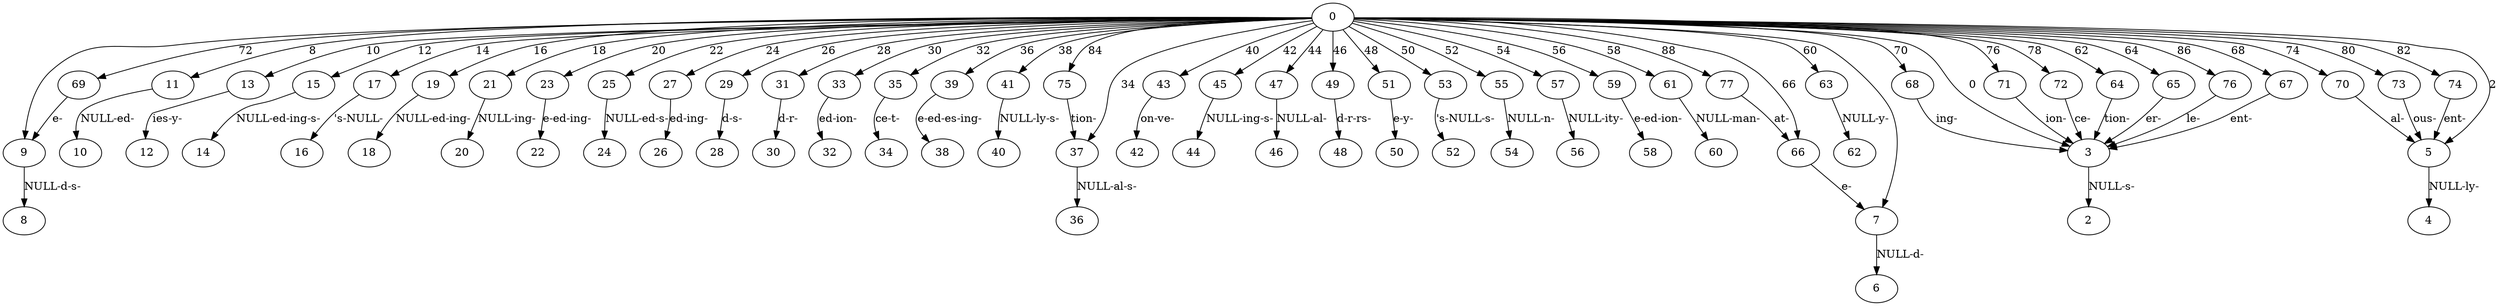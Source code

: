 digraph {
	graph [bb="0,0,3073,384"];
	node [label="\N"];
	0	 [height=0.5,
		pos="1597,366",
		width=0.75];
	3	 [height=0.5,
		pos="2550,192",
		width=0.75];
	0 -> 3	 [label=0,
		lp="2408.5,279",
		pos="e,2526.6,201.09 1624,364.68 1748,363.06 2260.2,354.91 2327,330 2370.4,313.83 2367.1,287.59 2405,261 2440.4,236.17 2486.2,216.43 \
2516.8,204.74"];
	5	 [height=0.5,
		pos="2994,192",
		width=0.75];
	0 -> 5	 [label=2,
		lp="3069.5,279",
		pos="e,3012.2,205.49 1624.1,364.78 1804.2,363.22 2823.1,353.44 2959,330 3005.5,321.98 3032.3,335.23 3060,297 3080.8,268.26 3046.9,233.05 \
3020.4,211.86"];
	7	 [height=0.5,
		pos="2236,105",
		width=0.75];
	0 -> 7	 [pos="e,2241.1,122.76 1624.2,364.39 1736.3,361.73 2159,350.43 2215,330 2238,321.62 2247.1,318.34 2259,297 2274,270.16 2267.5,258.55 2264,\
228 2260.2,194.56 2250.8,156.93 2243.9,132.42"];
	9	 [height=0.5,
		pos="27,192",
		width=0.75];
	0 -> 9	 [pos="e,26.138,210.24 1569.8,364.73 1384.9,362.85 315.07,351.1 172,330 117.28,321.93 90.473,336.74 52,297 32.376,276.73 27.239,243.89 \
26.306,220.53"];
	11	 [height=0.5,
		pos="162,279",
		width=0.75];
	0 -> 11	 [label=8,
		lp="335.5,322.5",
		pos="e,183.24,290.58 1569.8,365.04 1409.3,365.19 583.16,364.23 332,330 271.65,321.78 256.48,317.14 199,297 196.89,296.26 194.73,295.44 \
192.57,294.58"];
	13	 [height=0.5,
		pos="235,279",
		width=0.75];
	0 -> 13	 [label=10,
		lp="503,322.5",
		pos="e,255.73,290.78 1569.7,365.28 1445.6,366.32 922.69,368.09 496,330 395.77,321.05 368.47,325.63 272,297 269.71,296.32 267.39,295.53 \
265.07,294.66"];
	15	 [height=0.5,
		pos="308,279",
		width=0.75];
	0 -> 15	 [label=12,
		lp="674,322.5",
		pos="e,328.48,291.13 1570,364.62 1458.5,362.9 1023.6,354.9 667,330 649.01,328.74 361.38,301.84 344,297 342.05,296.46 340.08,295.82 338.11,\
295.11"];
	17	 [height=0.5,
		pos="380,279",
		width=0.75];
	0 -> 17	 [label=14,
		lp="784,322.5",
		pos="e,401.98,289.98 1570,365.01 1466.8,364.81 1087.4,361.82 777,330 735.79,325.78 726.15,319.76 685,315 569.5,301.63 537.5,322.24 424,\
297 419.86,296.08 415.6,294.84 411.43,293.44"];
	19	 [height=0.5,
		pos="460,279",
		width=0.75];
	0 -> 19	 [label=16,
		lp="857,322.5",
		pos="e,480.05,291.11 1570.1,364.53 1453.7,362.38 992.99,352.57 850,330 824.97,326.05 820,319.12 795,315 663.64,293.37 624.97,330.02 496,\
297 493.82,296.44 491.62,295.75 489.43,294.97"];
	21	 [height=0.5,
		pos="532,279",
		width=0.75];
	0 -> 21	 [label=18,
		lp="912,322.5",
		pos="e,553.46,290.02 1569.8,364.83 1458.1,363.96 1035.1,358.79 905,330 887.67,326.16 885.3,318.93 868,315 740.77,286.11 702.35,325.33 \
575,297 571.06,296.12 567,294.93 563.03,293.59"];
	23	 [height=0.5,
		pos="611,279",
		width=0.75];
	0 -> 23	 [label=20,
		lp="958,322.5",
		pos="e,631.06,291.09 1569.7,365.09 1462.4,365.22 1070.1,363.35 951,330 937.41,326.19 936.57,318.88 923,315 804.81,281.21 766.01,327.79 \
647,297 644.83,296.44 642.62,295.74 640.43,294.96"];
	25	 [height=0.5,
		pos="683,279",
		width=0.75];
	0 -> 25	 [label=22,
		lp="999,322.5",
		pos="e,703.07,291.07 1569.9,365.27 1467.2,366.02 1101.6,366.05 992,330 980.41,326.19 980.57,318.9 969,315 863.43,279.44 826.75,325.26 \
719,297 716.83,296.43 714.63,295.73 712.44,294.94"];
	27	 [height=0.5,
		pos="755,279",
		width=0.75];
	0 -> 27	 [label=24,
		lp="1037,322.5",
		pos="e,775.46,291.2 1569.9,365.37 1471.1,366.4 1130.9,367.12 1030,330 1019.6,326.16 1020.4,318.94 1010,315 918.69,280.34 885.34,322.26 \
791,297 789.05,296.48 787.07,295.85 785.1,295.15"];
	29	 [height=0.5,
		pos="827,279",
		width=0.75];
	0 -> 29	 [label=26,
		lp="1074,322.5",
		pos="e,847.47,291.15 1569.7,365.32 1474.8,366.09 1160.2,365.83 1067,330 1057,326.14 1058,319.02 1048,315 971.36,284.16 942.64,318.96 \
863,297 861.05,296.46 859.08,295.83 857.11,295.12"];
	31	 [height=0.5,
		pos="899,279",
		width=0.75];
	0 -> 31	 [label=28,
		lp="1112,322.5",
		pos="e,919.5,291.06 1569.8,365.07 1479.7,365 1191.2,362.19 1105,330 1094.6,326.11 1095.3,319.14 1085,315 1022.7,290 999.52,315.58 935,\
297 933.06,296.44 931.09,295.79 929.12,295.07"];
	33	 [height=0.5,
		pos="971,279",
		width=0.75];
	0 -> 33	 [label=30,
		lp="1149,322.5",
		pos="e,991.53,290.93 1569.8,364.97 1484,364.56 1220.7,360.75 1142,330 1132,326.08 1132.9,319.3 1123,315 1075.2,294.15 1056.9,312.3 1007,\
297 1005.1,296.41 1003.1,295.73 1001.1,294.99"];
	35	 [height=0.5,
		pos="1043,279",
		width=0.75];
	0 -> 35	 [label=32,
		lp="1186,322.5",
		pos="e,1063.6,290.69 1570,364.76 1489.2,363.72 1250.6,358.27 1179,330 1169,326.05 1169.7,319.62 1160,315 1126.7,299.18 1113.9,308.95 \
1079,297 1077.1,296.35 1075.1,295.62 1073.2,294.84"];
	37	 [height=0.5,
		pos="1282,192",
		width=0.75];
	0 -> 37	 [label=34,
		lp="1338,279",
		pos="e,1291.2,209.23 1569.7,365.57 1517.1,365.22 1400.9,357.15 1331,297 1305.6,275.19 1315.7,258.06 1301,228 1299.4,224.8 1297.7,221.46 \
1296,218.18"];
	39	 [height=0.5,
		pos="1115,279",
		width=0.75];
	0 -> 39	 [label=36,
		lp="1225,322.5",
		pos="e,1136.2,290.31 1569.9,364.33 1494.4,362.17 1282.7,354.08 1218,330 1207.3,326 1207.1,320.46 1197,315 1177.7,304.54 1171.2,305.69 \
1151,297 1149.2,296.22 1147.3,295.4 1145.5,294.57"];
	41	 [height=0.5,
		pos="1187,279",
		width=0.75];
	0 -> 41	 [label=38,
		lp="1267,322.5",
		pos="e,1203.9,293.05 1570,363.91 1500.4,360.82 1316.9,350.89 1260,330 1249.9,326.3 1229.1,311.76 1212.3,299.3"];
	43	 [height=0.5,
		pos="1381,279",
		width=0.75];
	0 -> 43	 [label=40,
		lp="1505,322.5",
		pos="e,1402.2,290.26 1573.3,356.97 1553.2,350.06 1523.6,339.72 1498,330 1461.7,316.18 1452.6,312.64 1417,297 1415.2,296.21 1413.3,295.38 \
1411.5,294.54"];
	45	 [height=0.5,
		pos="1453,279",
		width=0.75];
	0 -> 45	 [label=42,
		lp="1540,322.5",
		pos="e,1472.5,291.5 1577.3,353.36 1552.4,338.67 1509.4,313.31 1481.1,296.6"];
	47	 [height=0.5,
		pos="1525,279",
		width=0.75];
	0 -> 47	 [label=44,
		lp="1572,322.5",
		pos="e,1537.8,295.06 1584.1,349.8 1573.1,336.75 1557,317.74 1544.4,302.85"];
	49	 [height=0.5,
		pos="1597,279",
		width=0.75];
	0 -> 49	 [label=46,
		lp="1604,322.5",
		pos="e,1597,297.18 1597,347.8 1597,336.16 1597,320.55 1597,307.24"];
	51	 [height=0.5,
		pos="1669,279",
		width=0.75];
	0 -> 51	 [label=48,
		lp="1644,322.5",
		pos="e,1656.2,295.06 1609.9,349.8 1620.9,336.75 1637,317.74 1649.6,302.85"];
	53	 [height=0.5,
		pos="1741,279",
		width=0.75];
	0 -> 53	 [label=50,
		lp="1684,322.5",
		pos="e,1721.5,291.5 1616.7,353.36 1641.6,338.67 1684.6,313.31 1712.9,296.6"];
	55	 [height=0.5,
		pos="1813,279",
		width=0.75];
	0 -> 55	 [label=52,
		lp="1740,322.5",
		pos="e,1791.8,290.28 1620.6,356.94 1655.3,344.91 1721.9,321.07 1777,297 1778.8,296.21 1780.7,295.39 1782.5,294.55"];
	57	 [height=0.5,
		pos="1885,279",
		width=0.75];
	0 -> 57	 [label=54,
		lp="1807,322.5",
		pos="e,1863.9,290.48 1622.5,360.02 1653.3,353.85 1706.3,342.58 1751,330 1795.2,317.56 1806.4,314.17 1849,297 1850.8,296.26 1852.7,295.48 \
1854.6,294.67"];
	59	 [height=0.5,
		pos="1957,279",
		width=0.75];
	0 -> 59	 [label=56,
		lp="1878,322.5",
		pos="e,1935.9,290.54 1623.4,362.14 1665.2,357.33 1748.7,346.5 1818,330 1864.8,318.87 1876.3,314.63 1921,297 1922.8,296.28 1924.7,295.5 \
1926.6,294.7"];
	61	 [height=0.5,
		pos="2029,279",
		width=0.75];
	0 -> 61	 [label=58,
		lp="1952,322.5",
		pos="e,2007.9,290.55 1623.9,363.47 1675.6,360.16 1792.7,350.86 1889,330 1936.4,319.74 1947.9,314.73 1993,297 1994.8,296.28 1996.7,295.51 \
1998.6,294.71"];
	63	 [height=0.5,
		pos="2223,279",
		width=0.75];
	0 -> 63	 [label=60,
		lp="2204,322.5",
		pos="e,2213.4,296.14 1624.2,364.57 1732.2,362.69 2127.8,354.21 2178,330 2189.7,324.35 2199.8,314.16 2207.4,304.44"];
	64	 [height=0.5,
		pos="2592,279",
		width=0.75];
	0 -> 64	 [label=62,
		lp="2539,322.5",
		pos="e,2573.6,292.34 1624.2,364.63 1764.9,362.61 2407.2,352.22 2493,330 2518.9,323.29 2545.9,309.13 2565.1,297.58"];
	65	 [height=0.5,
		pos="2664,279",
		width=0.75];
	0 -> 65	 [label=64,
		lp="2602,322.5",
		pos="e,2644.2,291.53 1624,364.59 1769.4,362.31 2457.6,350.52 2550,330 2580.5,323.24 2612.8,308.2 2635.3,296.37"];
	66	 [height=0.5,
		pos="2139,192",
		width=0.75];
	0 -> 66	 [label=66,
		lp="2156,279",
		pos="e,2144.3,209.79 1624,365.05 1693.3,364.71 1882.3,360.78 2036,330 2082.3,320.73 2107.9,334.18 2137,297 2154,275.3 2151.4,242.51 2146.6,\
219.56"];
	67	 [height=0.5,
		pos="2808,279",
		width=0.75];
	0 -> 67	 [label=68,
		lp="2736,322.5",
		pos="e,2787.3,290.79 1624,365.25 1770.1,366.44 2467.8,369.89 2679,330 2714.4,323.32 2752.5,307.33 2778.1,295.21"];
	68	 [height=0.5,
		pos="2333,279",
		width=0.75];
	0 -> 68	 [label=70,
		lp="2316,322.5",
		pos="e,2324.6,296.16 1624,364.92 1744.8,364.41 2231.6,360.47 2292,330 2303.1,324.43 2312.2,314.38 2319,304.75"];
	69	 [height=0.5,
		pos="88,279",
		width=0.75];
	0 -> 69	 [label=72,
		lp="245,322.5",
		pos="e,109.5,290.22 1569.9,364.73 1390.4,362.86 373.95,351.4 238,330 186.74,321.93 174.68,314.97 126,297 123.63,296.12 121.19,295.17 \
118.76,294.18"];
	70	 [height=0.5,
		pos="2880,279",
		width=0.75];
	0 -> 70	 [label=74,
		lp="2806,322.5",
		pos="e,2859,290.61 1624,364.66 1786.6,362.54 2633.4,350.58 2747,330 2783.8,323.34 2823.6,307.07 2849.9,294.89"];
	71	 [height=0.5,
		pos="2448,279",
		width=0.75];
	0 -> 71	 [label=76,
		lp="2433,322.5",
		pos="e,2440.3,296.65 1624.1,365.19 1757.2,365.94 2339.1,367.08 2410,330 2420.4,324.56 2428.8,314.86 2435,305.44"];
	72	 [height=0.5,
		pos="2520,279",
		width=0.75];
	0 -> 72	 [label=78,
		lp="2482,322.5",
		pos="e,2504.4,293.94 1624.1,364.74 1760,363.32 2364.5,355.61 2444,330 2463.2,323.82 2482.1,311.39 2496.3,300.47"];
	73	 [height=0.5,
		pos="2952,279",
		width=0.75];
	0 -> 73	 [label=80,
		lp="2877,322.5",
		pos="e,2930.7,290.63 1624,364.7 1792.3,362.76 2696,351.42 2817,330 2854.3,323.4 2894.7,307.12 2921.5,294.92"];
	74	 [height=0.5,
		pos="3024,279",
		width=0.75];
	0 -> 74	 [label=82,
		lp="2948,322.5",
		pos="e,3003,290.43 1624.1,364.74 1798.5,363 2759.6,352.44 2888,330 2925.7,323.41 2966.7,306.96 2993.7,294.72"];
	75	 [height=0.5,
		pos="1259,279",
		width=0.75];
	0 -> 75	 [label=84,
		lp="1301,322.5",
		pos="e,1266.2,296.82 1569.8,364.67 1504.4,363.43 1340.3,357.59 1294,330 1284.4,324.3 1276.8,314.87 1271.2,305.72"];
	76	 [height=0.5,
		pos="2736,279",
		width=0.75];
	0 -> 76	 [label=86,
		lp="2668,322.5",
		pos="e,2715.4,291.18 1624.2,365.26 1765.4,366.45 2416,369.63 2613,330 2646.3,323.3 2682.1,307.73 2706.4,295.74"];
	77	 [height=0.5,
		pos="2101,279",
		width=0.75];
	0 -> 77	 [label=88,
		lp="2025,322.5",
		pos="e,2079.9,290.53 1623.9,364.42 1684.9,362.68 1838,355.88 1963,330 2009.7,320.34 2020.7,314.54 2065,297 2066.8,296.27 2068.7,295.5 \
2070.6,294.7"];
	2	 [height=0.5,
		pos="2550,105",
		width=0.75];
	3 -> 2	 [label="NULL-s-",
		lp="2575.5,148.5",
		pos="e,2550,123.18 2550,173.8 2550,162.16 2550,146.55 2550,133.24"];
	4	 [height=0.5,
		pos="2994,105",
		width=0.75];
	5 -> 4	 [label="NULL-ly-",
		lp="3022,148.5",
		pos="e,2994,123.18 2994,173.8 2994,162.16 2994,146.55 2994,133.24"];
	6	 [height=0.5,
		pos="2236,18",
		width=0.75];
	7 -> 6	 [label="NULL-d-",
		lp="2262,61.5",
		pos="e,2236,36.175 2236,86.799 2236,75.163 2236,59.548 2236,46.237"];
	8	 [height=0.5,
		pos="27,105",
		width=0.75];
	9 -> 8	 [label="NULL-d-s-",
		lp="58,148.5",
		pos="e,27,123.18 27,173.8 27,162.16 27,146.55 27,133.24"];
	10	 [height=0.5,
		pos="99,192",
		width=0.75];
	11 -> 10	 [label="NULL-ed-",
		lp="142,235.5",
		pos="e,100.86,209.97 140.81,267.26 131.05,261.32 120.08,253.1 113,243 108.25,236.23 105.1,227.88 103.03,219.97"];
	12	 [height=0.5,
		pos="173,192",
		width=0.75];
	13 -> 12	 [label="ies-y-",
		lp="195.5,235.5",
		pos="e,171.94,210.45 212.27,269.09 200.73,263.38 187.59,254.8 180,243 175.76,236.41 173.63,228.33 172.65,220.6"];
	14	 [height=0.5,
		pos="245,192",
		width=0.75];
	15 -> 14	 [label="NULL-ed-ing-s-",
		lp="294,235.5",
		pos="e,242.63,209.96 286.61,267.94 271.64,260.44 253.54,250.28 249,243 244.82,236.29 243.1,228.06 242.62,220.22"];
	16	 [height=0.5,
		pos="346,192",
		width=0.75];
	17 -> 16	 [label="'s-NULL-",
		lp="373.5,235.5",
		pos="e,343.35,210.28 363.09,264.8 356.82,258.88 350.41,251.35 347,243 344.14,236.01 343.11,227.99 343,220.46"];
	18	 [height=0.5,
		pos="422,192",
		width=0.75];
	19 -> 18	 [label="NULL-ed-ing-",
		lp="484,235.5",
		pos="e,429.27,209.69 452.46,261.64 449.77,255.77 446.73,249.1 444,243 440.51,235.21 436.75,226.72 433.35,218.98"];
	20	 [height=0.5,
		pos="525,192",
		width=0.75];
	21 -> 20	 [label="NULL-ing-",
		lp="559.5,235.5",
		pos="e,526.41,210.18 530.58,260.8 529.63,249.16 528.34,233.55 527.24,220.24"];
	22	 [height=0.5,
		pos="611,192",
		width=0.75];
	23 -> 22	 [label="e-ed-ing-",
		lp="636,235.5",
		pos="e,611,210.18 611,260.8 611,249.16 611,233.55 611,220.24"];
	24	 [height=0.5,
		pos="684,192",
		width=0.75];
	25 -> 24	 [label="NULL-ed-s-",
		lp="717,235.5",
		pos="e,683.8,210.18 683.2,260.8 683.34,249.16 683.52,233.55 683.68,220.24"];
	26	 [height=0.5,
		pos="756,192",
		width=0.75];
	27 -> 26	 [label="ed-ing-",
		lp="775,235.5",
		pos="e,755.8,210.18 755.2,260.8 755.34,249.16 755.52,233.55 755.68,220.24"];
	28	 [height=0.5,
		pos="828,192",
		width=0.75];
	29 -> 28	 [label="d-s-",
		lp="838,235.5",
		pos="e,827.8,210.18 827.2,260.8 827.34,249.16 827.52,233.55 827.68,220.24"];
	30	 [height=0.5,
		pos="900,192",
		width=0.75];
	31 -> 30	 [label="d-r-",
		lp="909.5,235.5",
		pos="e,899.8,210.18 899.2,260.8 899.34,249.16 899.52,233.55 899.68,220.24"];
	32	 [height=0.5,
		pos="972,192",
		width=0.75];
	33 -> 32	 [label="ed-ion-",
		lp="991,235.5",
		pos="e,971.8,210.18 971.2,260.8 971.34,249.16 971.52,233.55 971.68,220.24"];
	34	 [height=0.5,
		pos="1044,192",
		width=0.75];
	35 -> 34	 [label="ce-t-",
		lp="1055.5,235.5",
		pos="e,1043.8,210.18 1043.2,260.8 1043.3,249.16 1043.5,233.55 1043.7,220.24"];
	36	 [height=0.5,
		pos="1282,105",
		width=0.75];
	37 -> 36	 [label="NULL-al-s-",
		lp="1314.5,148.5",
		pos="e,1282,123.18 1282,173.8 1282,162.16 1282,146.55 1282,133.24"];
	38	 [height=0.5,
		pos="1116,192",
		width=0.75];
	39 -> 38	 [label="e-ed-es-ing-",
		lp="1137,235.5",
		pos="e,1109.1,209.44 1108.1,261.42 1104.9,251.72 1102.1,239.22 1104,228 1104.5,225.09 1105.2,222.1 1106,219.14"];
	40	 [height=0.5,
		pos="1192,192",
		width=0.75];
	41 -> 40	 [label="NULL-ly-s-",
		lp="1222,235.5",
		pos="e,1191,210.18 1188,260.8 1188.7,249.16 1189.6,233.55 1190.4,220.24"];
	42	 [height=0.5,
		pos="1355,192",
		width=0.75];
	43 -> 42	 [label="on-ve-",
		lp="1386,235.5",
		pos="e,1359,210.25 1374.4,261.38 1372.3,255.61 1369.9,249.06 1368,243 1365.7,235.59 1363.4,227.47 1361.5,219.97"];
	44	 [height=0.5,
		pos="1427,192",
		width=0.75];
	45 -> 44	 [label="NULL-ing-s-",
		lp="1477.5,235.5",
		pos="e,1432.1,209.76 1447.9,261.21 1444.2,249.33 1439.3,233.17 1435.1,219.56"];
	46	 [height=0.5,
		pos="1522,192",
		width=0.75];
	47 -> 46	 [label="NULL-al-",
		lp="1550.5,235.5",
		pos="e,1522.2,210.13 1523.9,260.92 1523.6,255.22 1523.2,248.84 1523,243 1522.7,235.66 1522.5,227.7 1522.4,220.34"];
	48	 [height=0.5,
		pos="1594,192",
		width=0.75];
	49 -> 48	 [label="d-r-rs-",
		lp="1612.5,235.5",
		pos="e,1594.6,210.18 1596.4,260.8 1596,249.16 1595.4,233.55 1595,220.24"];
	50	 [height=0.5,
		pos="1666,192",
		width=0.75];
	51 -> 50	 [label="e-y-",
		lp="1678,235.5",
		pos="e,1666.6,210.18 1668.4,260.8 1668,249.16 1667.4,233.55 1667,220.24"];
	52	 [height=0.5,
		pos="1738,192",
		width=0.75];
	53 -> 52	 [label="'s-NULL-s-",
		lp="1756.5,235.5",
		pos="e,1729.7,209.59 1731.8,261.77 1729.1,256.03 1726.4,249.4 1725,243 1723.3,235.2 1724.4,226.78 1726.5,219.11"];
	54	 [height=0.5,
		pos="1810,192",
		width=0.75];
	55 -> 54	 [label="NULL-n-",
		lp="1837,235.5",
		pos="e,1810.6,210.18 1812.4,260.8 1812,249.16 1811.4,233.55 1811,220.24"];
	56	 [height=0.5,
		pos="1885,192",
		width=0.75];
	57 -> 56	 [label="NULL-ity-",
		lp="1915,235.5",
		pos="e,1885,210.18 1885,260.8 1885,249.16 1885,233.55 1885,220.24"];
	58	 [height=0.5,
		pos="1968,192",
		width=0.75];
	59 -> 58	 [label="e-ed-ion-",
		lp="1988,235.5",
		pos="e,1965.8,210.18 1959.2,260.8 1960.7,249.16 1962.8,233.55 1964.5,220.24"];
	60	 [height=0.5,
		pos="2041,192",
		width=0.75];
	61 -> 60	 [label="NULL-man-",
		lp="2070,235.5",
		pos="e,2038.6,210.18 2031.4,260.8 2033.1,249.16 2035.3,233.55 2037.2,220.24"];
	62	 [height=0.5,
		pos="2211,192",
		width=0.75];
	63 -> 62	 [label="NULL-y-",
		lp="2238,235.5",
		pos="e,2210.1,210.23 2216.6,261.15 2214.8,255.46 2213,249.03 2212,243 2210.8,235.75 2210.3,227.82 2210.1,220.46"];
	64 -> 3	 [label="tion-",
		lp="2586,235.5",
		pos="e,2558.1,209.34 2583.9,261.61 2577.9,249.38 2569.5,232.44 2562.6,218.46"];
	65 -> 3	 [label="er-",
		lp="2629,235.5",
		pos="e,2569,204.85 2648.1,264.16 2635.9,253.86 2618.8,239.62 2603,228 2594.9,222.04 2585.9,215.9 2577.6,210.45"];
	66 -> 7	 [label="e-",
		lp="2198.5,148.5",
		pos="e,2220.3,119.77 2155,176.96 2170.7,163.22 2194.8,142.14 2212.6,126.52"];
	67 -> 3	 [label="ent-",
		lp="2740,235.5",
		pos="e,2575.4,198.34 2786.8,267.71 2781.9,265.44 2776.8,263.09 2772,261 2735.6,245.18 2726.8,240.21 2689,228 2654.2,216.76 2613.6,206.89 \
2585.2,200.52"];
	68 -> 3	 [label="ing-",
		lp="2371,235.5",
		pos="e,2523,195.11 2337.9,261.03 2342,249.91 2349,236.01 2360,228 2383.9,210.63 2464.8,200.6 2513,196.02"];
	69 -> 9	 [label="e-",
		lp="67.5,235.5",
		pos="e,38.117,208.49 76.812,262.41 67.697,249.71 54.674,231.56 44.229,217.01"];
	70 -> 5	 [label="al-",
		lp="2950.5,235.5",
		pos="e,2976.5,206.03 2897.3,265.09 2916.2,250.99 2946.7,228.25 2968.4,212.09"];
	71 -> 3	 [label="ion-",
		lp="2518,235.5",
		pos="e,2533.2,206.55 2464,264.33 2475.8,254.23 2492.3,240.18 2507,228 2512.9,223.1 2519.3,217.85 2525.3,212.95"];
	72 -> 3	 [label="ce-",
		lp="2544.5,235.5",
		pos="e,2544.1,209.76 2525.9,261.21 2530.1,249.33 2535.8,233.17 2540.6,219.56"];
	73 -> 5	 [label="ous-",
		lp="2987,235.5",
		pos="e,2985.9,209.34 2960.1,261.61 2966.1,249.38 2974.5,232.44 2981.4,218.46"];
	74 -> 5	 [label="ent-",
		lp="3021,235.5",
		pos="e,2999.9,209.76 3018.1,261.21 3013.9,249.33 3008.2,233.17 3003.4,219.56"];
	75 -> 37	 [label="tion-",
		lp="1284,235.5",
		pos="e,1277.5,209.76 1263.5,261.21 1266.8,249.33 1271.1,233.17 1274.8,219.56"];
	76 -> 3	 [label="le-",
		lp="2677.5,235.5",
		pos="e,2573.5,201.18 2716,266.57 2697,255.95 2667.5,240.01 2641,228 2622.2,219.47 2600.6,211.11 2583.2,204.71"];
	77 -> 66	 [label="at-",
		lp="2129.5,235.5",
		pos="e,2131.7,209.34 2108.3,261.61 2113.7,249.5 2121.2,232.77 2127.4,218.86"];
}
